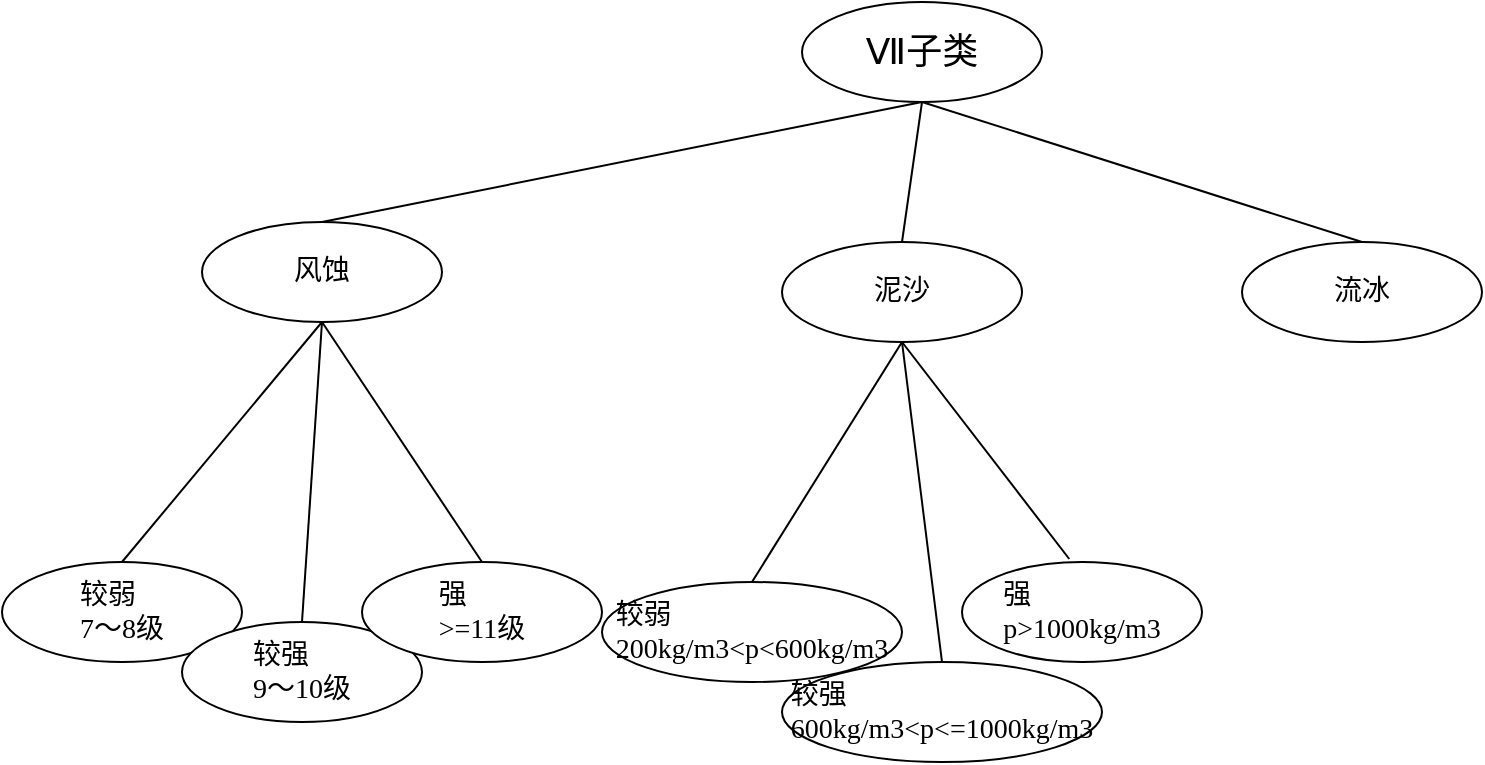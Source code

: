 <mxfile>
    <diagram id="S1X6EvKpPox0rGWvEWUs" name="第 1 页">
        <mxGraphModel dx="1591" dy="422" grid="1" gridSize="10" guides="1" tooltips="1" connect="1" arrows="1" fold="1" page="1" pageScale="1" pageWidth="827" pageHeight="1169" math="0" shadow="0">
            <root>
                <mxCell id="0"/>
                <mxCell id="1" parent="0"/>
                <mxCell id="2" value="&lt;p class=&quot;MsoNormal&quot; style=&quot;margin: 0pt 0pt 0.0pt ; text-align: justify ; font-family: &amp;#34;times new roman&amp;#34;&quot;&gt;&lt;font&gt;&lt;span&gt;&lt;font style=&quot;font-size: 18px&quot;&gt;Ⅶ&lt;/font&gt;&lt;/span&gt;&lt;span style=&quot;font-size: 18px&quot;&gt;子类&lt;/span&gt;&lt;/font&gt;&lt;/p&gt;" style="ellipse;whiteSpace=wrap;html=1;" parent="1" vertex="1">
                    <mxGeometry x="300" y="40" width="120" height="50" as="geometry"/>
                </mxCell>
                <mxCell id="3" value="&lt;p class=&quot;MsoNormal&quot; style=&quot;margin: 0pt 0pt 0.0pt ; text-align: justify ; font-family: &amp;#34;times new roman&amp;#34;&quot;&gt;&lt;font style=&quot;font-size: 14px&quot;&gt;风蚀&lt;/font&gt;&lt;/p&gt;" style="ellipse;whiteSpace=wrap;html=1;" parent="1" vertex="1">
                    <mxGeometry y="150" width="120" height="50" as="geometry"/>
                </mxCell>
                <mxCell id="4" value="&lt;p class=&quot;MsoNormal&quot; style=&quot;margin: 0pt 0pt 0.0pt ; text-align: justify ; font-family: &amp;#34;times new roman&amp;#34;&quot;&gt;&lt;font style=&quot;font-size: 14px&quot;&gt;泥沙&lt;/font&gt;&lt;/p&gt;" style="ellipse;whiteSpace=wrap;html=1;" parent="1" vertex="1">
                    <mxGeometry x="290" y="160" width="120" height="50" as="geometry"/>
                </mxCell>
                <mxCell id="5" value="" style="endArrow=none;html=1;fontSize=14;exitX=0.5;exitY=0;exitDx=0;exitDy=0;" parent="1" source="3" edge="1">
                    <mxGeometry width="50" height="50" relative="1" as="geometry">
                        <mxPoint x="310" y="140" as="sourcePoint"/>
                        <mxPoint x="360" y="90" as="targetPoint"/>
                    </mxGeometry>
                </mxCell>
                <mxCell id="6" value="" style="endArrow=none;html=1;fontSize=14;exitX=0.5;exitY=0;exitDx=0;exitDy=0;" parent="1" source="4" edge="1">
                    <mxGeometry width="50" height="50" relative="1" as="geometry">
                        <mxPoint x="310" y="160" as="sourcePoint"/>
                        <mxPoint x="360" y="90" as="targetPoint"/>
                    </mxGeometry>
                </mxCell>
                <mxCell id="9" value="&lt;p class=&quot;MsoNormal&quot; style=&quot;margin: 0pt 0pt 0.0pt ; text-align: justify ; font-family: &amp;#34;times new roman&amp;#34;&quot;&gt;&lt;span style=&quot;font-size: 14px&quot;&gt;较弱&lt;/span&gt;&lt;/p&gt;&lt;p class=&quot;MsoNormal&quot; style=&quot;margin: 0pt 0pt 0.0pt ; text-align: justify ; font-family: &amp;#34;times new roman&amp;#34;&quot;&gt;&lt;span style=&quot;font-size: 14px&quot;&gt;7～8级&lt;/span&gt;&lt;/p&gt;" style="ellipse;whiteSpace=wrap;html=1;" parent="1" vertex="1">
                    <mxGeometry x="-100" y="320" width="120" height="50" as="geometry"/>
                </mxCell>
                <mxCell id="10" value="&lt;p class=&quot;MsoNormal&quot; style=&quot;margin: 0pt 0pt 0.0pt ; text-align: justify ; font-family: &amp;#34;times new roman&amp;#34;&quot;&gt;&lt;span style=&quot;font-size: 14px&quot;&gt;较强&lt;/span&gt;&lt;/p&gt;&lt;p class=&quot;MsoNormal&quot; style=&quot;margin: 0pt 0pt 0.0pt ; text-align: justify ; font-family: &amp;#34;times new roman&amp;#34;&quot;&gt;&lt;span style=&quot;font-size: 14px&quot;&gt;9～10级&lt;/span&gt;&lt;/p&gt;" style="ellipse;whiteSpace=wrap;html=1;" parent="1" vertex="1">
                    <mxGeometry x="-10" y="350" width="120" height="50" as="geometry"/>
                </mxCell>
                <mxCell id="11" value="&lt;p class=&quot;MsoNormal&quot; style=&quot;margin: 0pt 0pt 0.0pt ; text-align: justify ; font-family: &amp;#34;times new roman&amp;#34;&quot;&gt;&lt;span style=&quot;font-size: 14px&quot;&gt;强&lt;/span&gt;&lt;/p&gt;&lt;p class=&quot;MsoNormal&quot; style=&quot;margin: 0pt 0pt 0.0pt ; text-align: justify ; font-family: &amp;#34;times new roman&amp;#34;&quot;&gt;&lt;span style=&quot;font-size: 14px&quot;&gt;&amp;gt;=11级&lt;/span&gt;&lt;/p&gt;" style="ellipse;whiteSpace=wrap;html=1;" parent="1" vertex="1">
                    <mxGeometry x="80" y="320" width="120" height="50" as="geometry"/>
                </mxCell>
                <mxCell id="13" value="" style="endArrow=none;html=1;fontSize=14;entryX=0.5;entryY=1;entryDx=0;entryDy=0;exitX=0.5;exitY=0;exitDx=0;exitDy=0;" parent="1" source="9" target="3" edge="1">
                    <mxGeometry width="50" height="50" relative="1" as="geometry">
                        <mxPoint x="100" y="230" as="sourcePoint"/>
                        <mxPoint x="150" y="180" as="targetPoint"/>
                    </mxGeometry>
                </mxCell>
                <mxCell id="14" value="" style="endArrow=none;html=1;fontSize=14;entryX=0.5;entryY=1;entryDx=0;entryDy=0;exitX=0.5;exitY=0;exitDx=0;exitDy=0;" parent="1" source="10" target="3" edge="1">
                    <mxGeometry width="50" height="50" relative="1" as="geometry">
                        <mxPoint x="160" y="250" as="sourcePoint"/>
                        <mxPoint x="210" y="200" as="targetPoint"/>
                    </mxGeometry>
                </mxCell>
                <mxCell id="15" value="" style="endArrow=none;html=1;fontSize=14;entryX=0.5;entryY=1;entryDx=0;entryDy=0;exitX=0.5;exitY=0;exitDx=0;exitDy=0;" parent="1" source="11" target="3" edge="1">
                    <mxGeometry width="50" height="50" relative="1" as="geometry">
                        <mxPoint x="200" y="220" as="sourcePoint"/>
                        <mxPoint x="250" y="170" as="targetPoint"/>
                    </mxGeometry>
                </mxCell>
                <mxCell id="19" value="&lt;p class=&quot;MsoNormal&quot; style=&quot;margin: 0pt 0pt 0.0pt ; text-align: justify ; font-family: &amp;#34;times new roman&amp;#34;&quot;&gt;&lt;span style=&quot;font-size: 14px&quot;&gt;强&lt;/span&gt;&lt;/p&gt;&lt;p class=&quot;MsoNormal&quot; style=&quot;margin: 0pt 0pt 0.0pt ; text-align: justify ; font-family: &amp;#34;times new roman&amp;#34;&quot;&gt;&lt;span style=&quot;font-size: 14px&quot;&gt;p&amp;gt;1000kg/m3&lt;/span&gt;&lt;/p&gt;" style="ellipse;whiteSpace=wrap;html=1;" parent="1" vertex="1">
                    <mxGeometry x="380" y="320" width="120" height="50" as="geometry"/>
                </mxCell>
                <mxCell id="22" value="" style="endArrow=none;html=1;fontSize=14;entryX=0.5;entryY=1;entryDx=0;entryDy=0;exitX=0.447;exitY=-0.03;exitDx=0;exitDy=0;exitPerimeter=0;" parent="1" source="19" target="4" edge="1">
                    <mxGeometry width="50" height="50" relative="1" as="geometry">
                        <mxPoint x="670" y="200" as="sourcePoint"/>
                        <mxPoint x="720" y="150" as="targetPoint"/>
                    </mxGeometry>
                </mxCell>
                <mxCell id="23" value="&lt;p class=&quot;MsoNormal&quot; style=&quot;margin: 0pt 0pt 0.0pt ; text-align: justify ; font-family: &amp;#34;times new roman&amp;#34;&quot;&gt;&lt;font style=&quot;font-size: 14px&quot;&gt;流冰&lt;/font&gt;&lt;/p&gt;" style="ellipse;whiteSpace=wrap;html=1;" parent="1" vertex="1">
                    <mxGeometry x="520" y="160" width="120" height="50" as="geometry"/>
                </mxCell>
                <mxCell id="30" value="" style="endArrow=none;html=1;fontSize=12;exitX=0.5;exitY=1;exitDx=0;exitDy=0;entryX=0.5;entryY=0;entryDx=0;entryDy=0;" parent="1" source="2" target="23" edge="1">
                    <mxGeometry width="50" height="50" relative="1" as="geometry">
                        <mxPoint x="470" y="160" as="sourcePoint"/>
                        <mxPoint x="520" y="110" as="targetPoint"/>
                    </mxGeometry>
                </mxCell>
                <mxCell id="31" value="&lt;p class=&quot;MsoNormal&quot; style=&quot;margin: 0pt 0pt 0.0pt ; text-align: justify ; font-family: &amp;#34;times new roman&amp;#34;&quot;&gt;&lt;span style=&quot;font-size: 14px&quot;&gt;较弱&lt;/span&gt;&lt;/p&gt;&lt;p class=&quot;MsoNormal&quot; style=&quot;margin: 0pt 0pt 0.0pt ; text-align: justify ; font-family: &amp;#34;times new roman&amp;#34;&quot;&gt;&lt;span style=&quot;font-size: 14px&quot;&gt;200kg/m3&amp;lt;p&amp;lt;600kg/m3&lt;/span&gt;&lt;/p&gt;" style="ellipse;whiteSpace=wrap;html=1;" parent="1" vertex="1">
                    <mxGeometry x="200" y="330" width="150" height="50" as="geometry"/>
                </mxCell>
                <mxCell id="32" value="" style="endArrow=none;html=1;fontSize=14;entryX=0.5;entryY=1;entryDx=0;entryDy=0;exitX=0.5;exitY=0;exitDx=0;exitDy=0;" parent="1" source="31" target="4" edge="1">
                    <mxGeometry width="50" height="50" relative="1" as="geometry">
                        <mxPoint x="240" y="270" as="sourcePoint"/>
                        <mxPoint x="360" y="220" as="targetPoint"/>
                    </mxGeometry>
                </mxCell>
                <mxCell id="33" value="" style="endArrow=none;html=1;fontSize=14;entryX=0.5;entryY=1;entryDx=0;entryDy=0;exitX=0.5;exitY=0;exitDx=0;exitDy=0;" parent="1" source="34" target="4" edge="1">
                    <mxGeometry width="50" height="50" relative="1" as="geometry">
                        <mxPoint x="250" y="280" as="sourcePoint"/>
                        <mxPoint x="370" y="230" as="targetPoint"/>
                    </mxGeometry>
                </mxCell>
                <mxCell id="34" value="&lt;p class=&quot;MsoNormal&quot; style=&quot;margin: 0pt 0pt 0.0pt ; text-align: justify ; font-family: &amp;#34;times new roman&amp;#34;&quot;&gt;&lt;span style=&quot;font-size: 14px&quot;&gt;较强&lt;/span&gt;&lt;/p&gt;&lt;p class=&quot;MsoNormal&quot; style=&quot;margin: 0pt 0pt 0.0pt ; text-align: justify ; font-family: &amp;#34;times new roman&amp;#34;&quot;&gt;&lt;span style=&quot;font-size: 14px&quot;&gt;600kg/m3&amp;lt;p&amp;lt;=1000kg/m3&lt;/span&gt;&lt;/p&gt;" style="ellipse;whiteSpace=wrap;html=1;" parent="1" vertex="1">
                    <mxGeometry x="290" y="370" width="160" height="50" as="geometry"/>
                </mxCell>
            </root>
        </mxGraphModel>
    </diagram>
</mxfile>